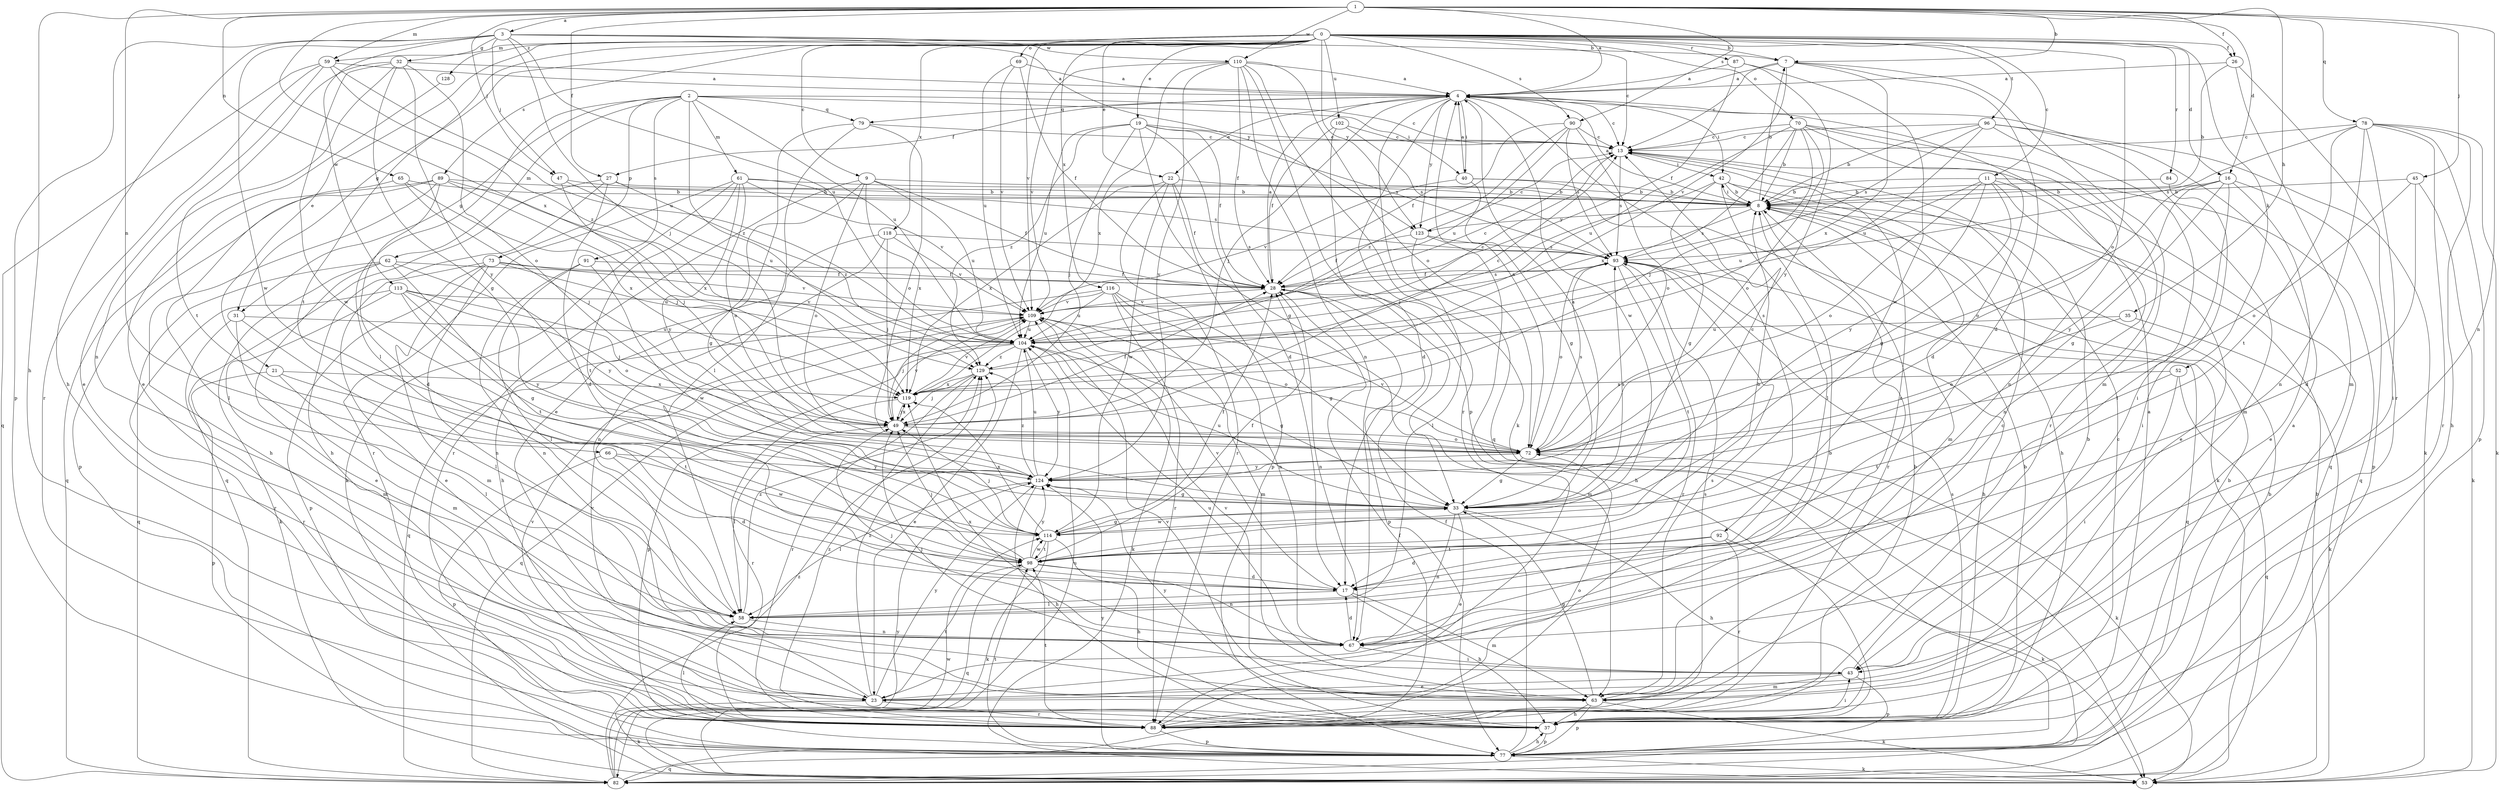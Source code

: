strict digraph  {
0;
1;
2;
3;
4;
7;
8;
9;
11;
13;
16;
17;
19;
21;
22;
23;
26;
27;
28;
31;
32;
33;
35;
37;
40;
42;
43;
45;
47;
49;
52;
53;
58;
59;
61;
62;
63;
65;
66;
67;
69;
70;
72;
73;
77;
78;
79;
82;
84;
87;
88;
89;
90;
91;
92;
93;
96;
98;
102;
104;
109;
110;
113;
114;
116;
118;
119;
123;
124;
128;
129;
0 -> 7  [label=b];
0 -> 9  [label=c];
0 -> 11  [label=c];
0 -> 13  [label=c];
0 -> 16  [label=d];
0 -> 19  [label=e];
0 -> 21  [label=e];
0 -> 22  [label=e];
0 -> 26  [label=f];
0 -> 31  [label=g];
0 -> 52  [label=k];
0 -> 59  [label=m];
0 -> 69  [label=o];
0 -> 70  [label=o];
0 -> 72  [label=o];
0 -> 84  [label=r];
0 -> 87  [label=r];
0 -> 89  [label=s];
0 -> 90  [label=s];
0 -> 96  [label=t];
0 -> 98  [label=t];
0 -> 102  [label=u];
0 -> 109  [label=v];
0 -> 116  [label=x];
0 -> 118  [label=x];
0 -> 123  [label=y];
0 -> 128  [label=z];
1 -> 3  [label=a];
1 -> 4  [label=a];
1 -> 7  [label=b];
1 -> 16  [label=d];
1 -> 26  [label=f];
1 -> 27  [label=f];
1 -> 35  [label=h];
1 -> 37  [label=h];
1 -> 45  [label=j];
1 -> 47  [label=j];
1 -> 59  [label=m];
1 -> 65  [label=n];
1 -> 66  [label=n];
1 -> 67  [label=n];
1 -> 78  [label=q];
1 -> 90  [label=s];
1 -> 110  [label=w];
1 -> 119  [label=x];
2 -> 13  [label=c];
2 -> 31  [label=g];
2 -> 40  [label=i];
2 -> 58  [label=l];
2 -> 61  [label=m];
2 -> 62  [label=m];
2 -> 73  [label=p];
2 -> 79  [label=q];
2 -> 91  [label=s];
2 -> 104  [label=u];
2 -> 129  [label=z];
3 -> 7  [label=b];
3 -> 32  [label=g];
3 -> 37  [label=h];
3 -> 47  [label=j];
3 -> 49  [label=j];
3 -> 77  [label=p];
3 -> 104  [label=u];
3 -> 110  [label=w];
3 -> 113  [label=w];
3 -> 114  [label=w];
3 -> 123  [label=y];
4 -> 13  [label=c];
4 -> 22  [label=e];
4 -> 27  [label=f];
4 -> 40  [label=i];
4 -> 42  [label=i];
4 -> 49  [label=j];
4 -> 79  [label=q];
4 -> 82  [label=q];
4 -> 88  [label=r];
4 -> 92  [label=s];
4 -> 114  [label=w];
4 -> 123  [label=y];
7 -> 4  [label=a];
7 -> 13  [label=c];
7 -> 17  [label=d];
7 -> 63  [label=m];
7 -> 109  [label=v];
7 -> 119  [label=x];
8 -> 4  [label=a];
8 -> 7  [label=b];
8 -> 42  [label=i];
8 -> 88  [label=r];
8 -> 93  [label=s];
8 -> 123  [label=y];
9 -> 8  [label=b];
9 -> 28  [label=f];
9 -> 33  [label=g];
9 -> 72  [label=o];
9 -> 88  [label=r];
9 -> 104  [label=u];
9 -> 119  [label=x];
11 -> 8  [label=b];
11 -> 23  [label=e];
11 -> 33  [label=g];
11 -> 67  [label=n];
11 -> 72  [label=o];
11 -> 82  [label=q];
11 -> 104  [label=u];
11 -> 124  [label=y];
13 -> 42  [label=i];
13 -> 82  [label=q];
13 -> 93  [label=s];
16 -> 8  [label=b];
16 -> 23  [label=e];
16 -> 33  [label=g];
16 -> 58  [label=l];
16 -> 72  [label=o];
16 -> 77  [label=p];
16 -> 124  [label=y];
17 -> 37  [label=h];
17 -> 58  [label=l];
17 -> 63  [label=m];
17 -> 109  [label=v];
19 -> 13  [label=c];
19 -> 17  [label=d];
19 -> 28  [label=f];
19 -> 33  [label=g];
19 -> 49  [label=j];
19 -> 93  [label=s];
19 -> 104  [label=u];
19 -> 129  [label=z];
21 -> 58  [label=l];
21 -> 77  [label=p];
21 -> 98  [label=t];
21 -> 119  [label=x];
22 -> 8  [label=b];
22 -> 28  [label=f];
22 -> 77  [label=p];
22 -> 88  [label=r];
22 -> 114  [label=w];
22 -> 119  [label=x];
23 -> 8  [label=b];
23 -> 53  [label=k];
23 -> 88  [label=r];
23 -> 98  [label=t];
23 -> 109  [label=v];
23 -> 124  [label=y];
23 -> 129  [label=z];
26 -> 4  [label=a];
26 -> 8  [label=b];
26 -> 63  [label=m];
26 -> 88  [label=r];
27 -> 8  [label=b];
27 -> 17  [label=d];
27 -> 37  [label=h];
27 -> 82  [label=q];
27 -> 129  [label=z];
28 -> 4  [label=a];
28 -> 63  [label=m];
28 -> 67  [label=n];
28 -> 77  [label=p];
28 -> 93  [label=s];
28 -> 109  [label=v];
31 -> 58  [label=l];
31 -> 63  [label=m];
31 -> 88  [label=r];
31 -> 104  [label=u];
32 -> 4  [label=a];
32 -> 33  [label=g];
32 -> 67  [label=n];
32 -> 72  [label=o];
32 -> 98  [label=t];
32 -> 114  [label=w];
32 -> 124  [label=y];
33 -> 4  [label=a];
33 -> 13  [label=c];
33 -> 23  [label=e];
33 -> 37  [label=h];
33 -> 67  [label=n];
33 -> 93  [label=s];
33 -> 104  [label=u];
33 -> 114  [label=w];
35 -> 53  [label=k];
35 -> 72  [label=o];
35 -> 104  [label=u];
37 -> 4  [label=a];
37 -> 8  [label=b];
37 -> 13  [label=c];
37 -> 77  [label=p];
37 -> 93  [label=s];
37 -> 109  [label=v];
40 -> 4  [label=a];
40 -> 8  [label=b];
40 -> 33  [label=g];
40 -> 53  [label=k];
40 -> 109  [label=v];
42 -> 8  [label=b];
42 -> 33  [label=g];
42 -> 37  [label=h];
42 -> 49  [label=j];
42 -> 58  [label=l];
42 -> 63  [label=m];
43 -> 8  [label=b];
43 -> 23  [label=e];
43 -> 49  [label=j];
43 -> 63  [label=m];
43 -> 77  [label=p];
43 -> 104  [label=u];
45 -> 8  [label=b];
45 -> 17  [label=d];
45 -> 53  [label=k];
45 -> 72  [label=o];
47 -> 8  [label=b];
47 -> 49  [label=j];
47 -> 104  [label=u];
49 -> 28  [label=f];
49 -> 58  [label=l];
49 -> 72  [label=o];
49 -> 109  [label=v];
49 -> 119  [label=x];
52 -> 43  [label=i];
52 -> 82  [label=q];
52 -> 98  [label=t];
52 -> 119  [label=x];
53 -> 8  [label=b];
53 -> 104  [label=u];
58 -> 67  [label=n];
58 -> 129  [label=z];
59 -> 4  [label=a];
59 -> 23  [label=e];
59 -> 82  [label=q];
59 -> 88  [label=r];
59 -> 104  [label=u];
59 -> 129  [label=z];
61 -> 8  [label=b];
61 -> 53  [label=k];
61 -> 72  [label=o];
61 -> 88  [label=r];
61 -> 93  [label=s];
61 -> 98  [label=t];
61 -> 109  [label=v];
61 -> 124  [label=y];
62 -> 23  [label=e];
62 -> 28  [label=f];
62 -> 53  [label=k];
62 -> 82  [label=q];
62 -> 98  [label=t];
62 -> 124  [label=y];
63 -> 13  [label=c];
63 -> 33  [label=g];
63 -> 37  [label=h];
63 -> 53  [label=k];
63 -> 77  [label=p];
63 -> 93  [label=s];
63 -> 109  [label=v];
63 -> 124  [label=y];
65 -> 8  [label=b];
65 -> 49  [label=j];
65 -> 58  [label=l];
65 -> 119  [label=x];
66 -> 17  [label=d];
66 -> 77  [label=p];
66 -> 114  [label=w];
66 -> 124  [label=y];
67 -> 13  [label=c];
67 -> 17  [label=d];
67 -> 43  [label=i];
67 -> 49  [label=j];
67 -> 119  [label=x];
69 -> 4  [label=a];
69 -> 28  [label=f];
69 -> 104  [label=u];
69 -> 109  [label=v];
70 -> 8  [label=b];
70 -> 13  [label=c];
70 -> 17  [label=d];
70 -> 49  [label=j];
70 -> 67  [label=n];
70 -> 72  [label=o];
70 -> 88  [label=r];
70 -> 104  [label=u];
70 -> 119  [label=x];
72 -> 4  [label=a];
72 -> 33  [label=g];
72 -> 53  [label=k];
72 -> 93  [label=s];
72 -> 109  [label=v];
72 -> 124  [label=y];
73 -> 23  [label=e];
73 -> 28  [label=f];
73 -> 63  [label=m];
73 -> 67  [label=n];
73 -> 77  [label=p];
73 -> 104  [label=u];
73 -> 109  [label=v];
77 -> 4  [label=a];
77 -> 8  [label=b];
77 -> 28  [label=f];
77 -> 37  [label=h];
77 -> 53  [label=k];
77 -> 82  [label=q];
77 -> 98  [label=t];
77 -> 124  [label=y];
78 -> 13  [label=c];
78 -> 37  [label=h];
78 -> 43  [label=i];
78 -> 53  [label=k];
78 -> 67  [label=n];
78 -> 77  [label=p];
78 -> 88  [label=r];
78 -> 93  [label=s];
78 -> 98  [label=t];
79 -> 13  [label=c];
79 -> 23  [label=e];
79 -> 58  [label=l];
79 -> 72  [label=o];
82 -> 8  [label=b];
82 -> 28  [label=f];
82 -> 114  [label=w];
82 -> 124  [label=y];
82 -> 129  [label=z];
84 -> 8  [label=b];
84 -> 43  [label=i];
87 -> 4  [label=a];
87 -> 28  [label=f];
87 -> 114  [label=w];
87 -> 124  [label=y];
88 -> 8  [label=b];
88 -> 43  [label=i];
88 -> 58  [label=l];
88 -> 72  [label=o];
88 -> 77  [label=p];
88 -> 93  [label=s];
88 -> 98  [label=t];
88 -> 109  [label=v];
88 -> 129  [label=z];
89 -> 8  [label=b];
89 -> 17  [label=d];
89 -> 37  [label=h];
89 -> 49  [label=j];
89 -> 77  [label=p];
89 -> 82  [label=q];
89 -> 119  [label=x];
90 -> 13  [label=c];
90 -> 28  [label=f];
90 -> 72  [label=o];
90 -> 93  [label=s];
90 -> 104  [label=u];
90 -> 129  [label=z];
91 -> 28  [label=f];
91 -> 58  [label=l];
91 -> 67  [label=n];
91 -> 114  [label=w];
92 -> 17  [label=d];
92 -> 53  [label=k];
92 -> 88  [label=r];
92 -> 98  [label=t];
93 -> 28  [label=f];
93 -> 37  [label=h];
93 -> 72  [label=o];
93 -> 82  [label=q];
93 -> 88  [label=r];
93 -> 98  [label=t];
96 -> 8  [label=b];
96 -> 13  [label=c];
96 -> 43  [label=i];
96 -> 53  [label=k];
96 -> 63  [label=m];
96 -> 93  [label=s];
96 -> 104  [label=u];
98 -> 8  [label=b];
98 -> 17  [label=d];
98 -> 28  [label=f];
98 -> 49  [label=j];
98 -> 67  [label=n];
98 -> 82  [label=q];
98 -> 114  [label=w];
98 -> 124  [label=y];
102 -> 13  [label=c];
102 -> 17  [label=d];
102 -> 28  [label=f];
102 -> 93  [label=s];
104 -> 13  [label=c];
104 -> 23  [label=e];
104 -> 33  [label=g];
104 -> 77  [label=p];
104 -> 82  [label=q];
104 -> 124  [label=y];
104 -> 129  [label=z];
109 -> 13  [label=c];
109 -> 49  [label=j];
109 -> 53  [label=k];
109 -> 72  [label=o];
109 -> 104  [label=u];
110 -> 4  [label=a];
110 -> 28  [label=f];
110 -> 53  [label=k];
110 -> 67  [label=n];
110 -> 72  [label=o];
110 -> 77  [label=p];
110 -> 109  [label=v];
110 -> 119  [label=x];
110 -> 124  [label=y];
113 -> 33  [label=g];
113 -> 49  [label=j];
113 -> 63  [label=m];
113 -> 72  [label=o];
113 -> 88  [label=r];
113 -> 109  [label=v];
113 -> 124  [label=y];
114 -> 28  [label=f];
114 -> 33  [label=g];
114 -> 37  [label=h];
114 -> 49  [label=j];
114 -> 53  [label=k];
114 -> 98  [label=t];
114 -> 119  [label=x];
116 -> 33  [label=g];
116 -> 63  [label=m];
116 -> 67  [label=n];
116 -> 82  [label=q];
116 -> 88  [label=r];
116 -> 104  [label=u];
116 -> 109  [label=v];
118 -> 37  [label=h];
118 -> 49  [label=j];
118 -> 67  [label=n];
118 -> 93  [label=s];
118 -> 109  [label=v];
119 -> 49  [label=j];
119 -> 88  [label=r];
119 -> 109  [label=v];
123 -> 13  [label=c];
123 -> 28  [label=f];
123 -> 37  [label=h];
123 -> 58  [label=l];
123 -> 93  [label=s];
124 -> 33  [label=g];
124 -> 37  [label=h];
124 -> 58  [label=l];
124 -> 104  [label=u];
124 -> 129  [label=z];
128 -> 23  [label=e];
129 -> 13  [label=c];
129 -> 49  [label=j];
129 -> 88  [label=r];
129 -> 119  [label=x];
}
